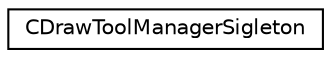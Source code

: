 digraph "类继承关系图"
{
  edge [fontname="Helvetica",fontsize="10",labelfontname="Helvetica",labelfontsize="10"];
  node [fontname="Helvetica",fontsize="10",shape=record];
  rankdir="LR";
  Node0 [label="CDrawToolManagerSigleton",height=0.2,width=0.4,color="black", fillcolor="white", style="filled",URL="$class_c_draw_tool_manager_sigleton.html"];
}
